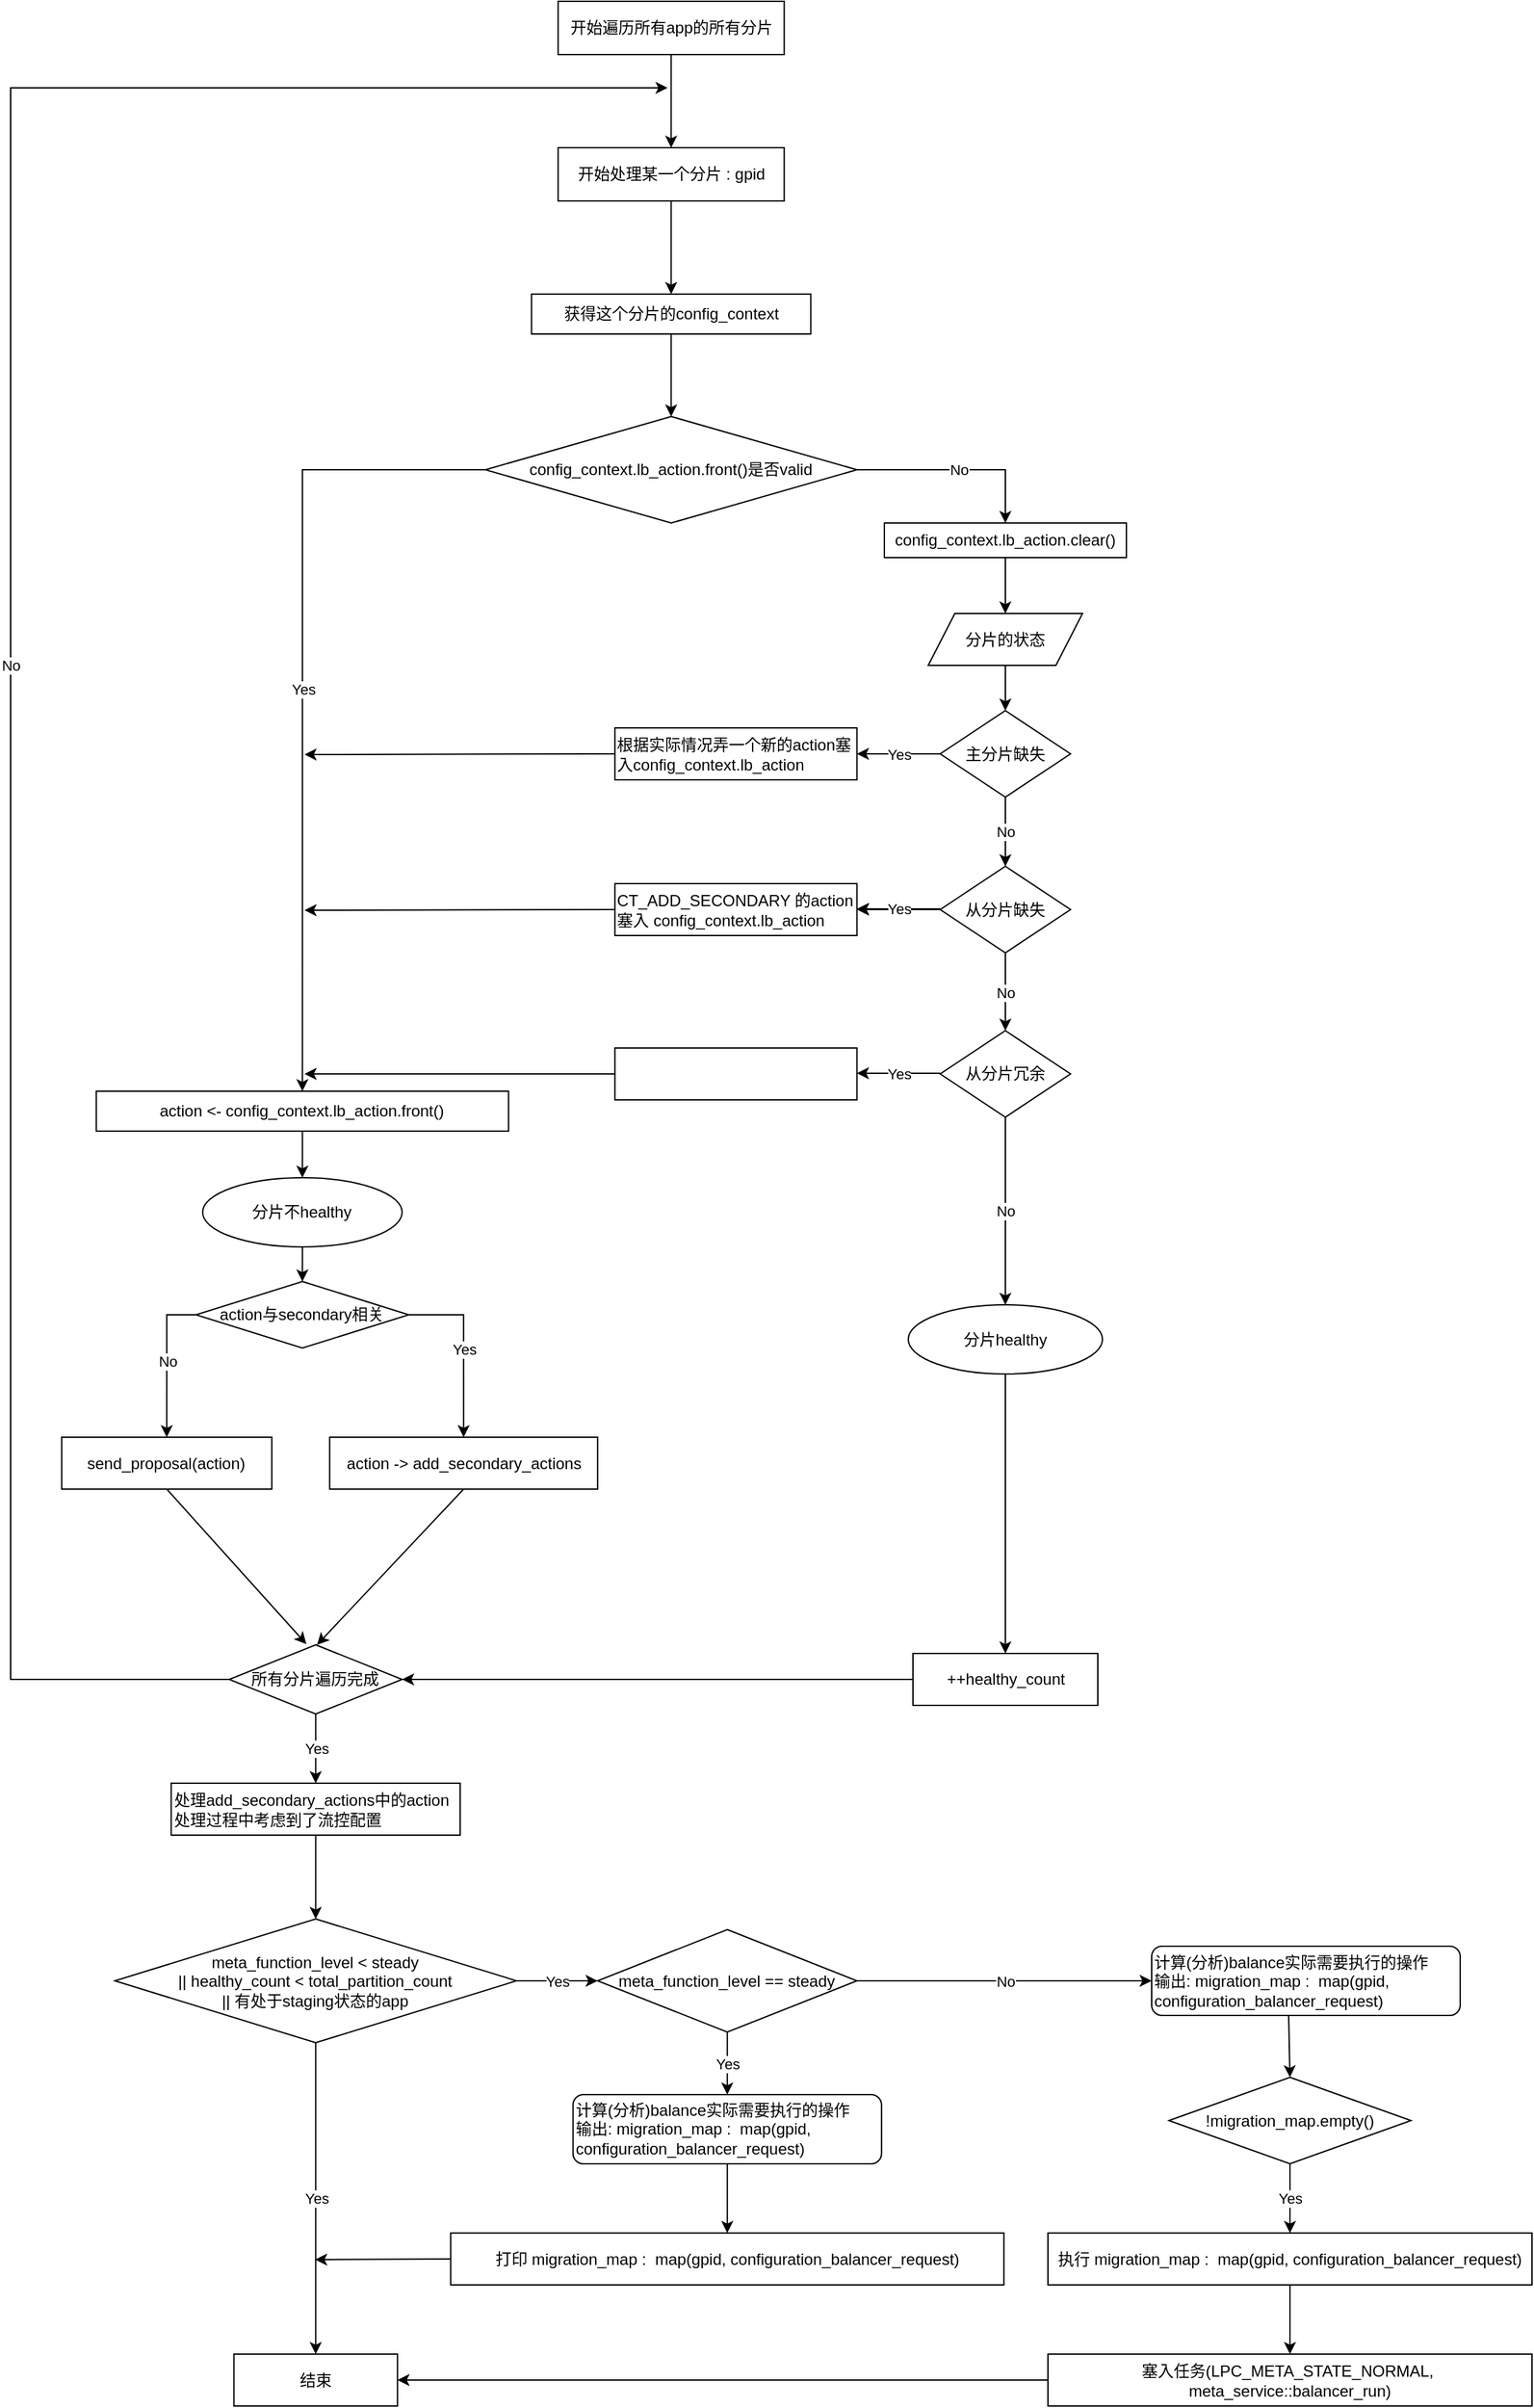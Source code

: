 <mxfile version="17.1.5" type="github">
  <diagram name="Page-1" id="edf60f1a-56cd-e834-aa8a-f176f3a09ee4">
    <mxGraphModel dx="1186" dy="764" grid="1" gridSize="13" guides="1" tooltips="1" connect="1" arrows="1" fold="1" page="1" pageScale="1" pageWidth="3300" pageHeight="2339" background="none" math="0" shadow="0">
      <root>
        <mxCell id="0" />
        <mxCell id="1" parent="0" />
        <mxCell id="inHCAh-rtTuk2Lil4JLo-1" value="开始遍历所有app的所有分片" style="rounded=0;whiteSpace=wrap;html=1;" vertex="1" parent="1">
          <mxGeometry x="463.69" y="65" width="170" height="40" as="geometry" />
        </mxCell>
        <mxCell id="inHCAh-rtTuk2Lil4JLo-2" value="开始处理某一个分片 : gpid" style="rounded=0;whiteSpace=wrap;html=1;" vertex="1" parent="1">
          <mxGeometry x="463.69" y="175" width="170" height="40" as="geometry" />
        </mxCell>
        <mxCell id="inHCAh-rtTuk2Lil4JLo-3" value="获得这个分片的config_context" style="rounded=0;whiteSpace=wrap;html=1;align=center;" vertex="1" parent="1">
          <mxGeometry x="443.69" y="285" width="210" height="30" as="geometry" />
        </mxCell>
        <mxCell id="inHCAh-rtTuk2Lil4JLo-4" value="config_context.lb_action.front()是否valid" style="rhombus;whiteSpace=wrap;html=1;" vertex="1" parent="1">
          <mxGeometry x="409" y="377" width="279.38" height="80" as="geometry" />
        </mxCell>
        <mxCell id="inHCAh-rtTuk2Lil4JLo-5" value="action &amp;lt;- config_context.lb_action.front()" style="rounded=0;whiteSpace=wrap;html=1;" vertex="1" parent="1">
          <mxGeometry x="116.38" y="884" width="310" height="30" as="geometry" />
        </mxCell>
        <mxCell id="inHCAh-rtTuk2Lil4JLo-13" value="action与secondary相关" style="rhombus;whiteSpace=wrap;html=1;" vertex="1" parent="1">
          <mxGeometry x="191.38" y="1027" width="160" height="50" as="geometry" />
        </mxCell>
        <mxCell id="inHCAh-rtTuk2Lil4JLo-14" value="send_proposal(action)" style="rounded=0;whiteSpace=wrap;html=1;" vertex="1" parent="1">
          <mxGeometry x="90.38" y="1144" width="158" height="39" as="geometry" />
        </mxCell>
        <mxCell id="inHCAh-rtTuk2Lil4JLo-15" value="action -&amp;gt; add_secondary_actions" style="rounded=0;whiteSpace=wrap;html=1;" vertex="1" parent="1">
          <mxGeometry x="291.88" y="1144" width="201.5" height="39" as="geometry" />
        </mxCell>
        <mxCell id="inHCAh-rtTuk2Lil4JLo-18" value="meta_function_level &amp;lt; steady&lt;br&gt;|| healthy_count &amp;lt; total_partition_count&lt;br&gt;|| 有处于staging状态的app" style="rhombus;whiteSpace=wrap;html=1;align=center;" vertex="1" parent="1">
          <mxGeometry x="130.38" y="1506" width="302" height="93" as="geometry" />
        </mxCell>
        <mxCell id="inHCAh-rtTuk2Lil4JLo-19" value="结束" style="rounded=0;whiteSpace=wrap;html=1;" vertex="1" parent="1">
          <mxGeometry x="219.88" y="1833" width="123" height="39" as="geometry" />
        </mxCell>
        <mxCell id="inHCAh-rtTuk2Lil4JLo-20" value="meta_function_level == steady" style="rhombus;whiteSpace=wrap;html=1;" vertex="1" parent="1">
          <mxGeometry x="493.38" y="1514" width="195" height="77" as="geometry" />
        </mxCell>
        <mxCell id="inHCAh-rtTuk2Lil4JLo-22" value="&lt;span&gt;计算(分析)balance实际需要执行的操作&lt;/span&gt;&lt;br&gt;&lt;span&gt;输出: migration_map :&amp;nbsp;&amp;nbsp;&lt;/span&gt;&lt;span&gt;map(gpid, configuration_balancer_request)&lt;/span&gt;" style="rounded=1;whiteSpace=wrap;html=1;align=left;" vertex="1" parent="1">
          <mxGeometry x="474.88" y="1638" width="232" height="52" as="geometry" />
        </mxCell>
        <mxCell id="inHCAh-rtTuk2Lil4JLo-24" value="!migration_map.empty()" style="rhombus;whiteSpace=wrap;html=1;" vertex="1" parent="1">
          <mxGeometry x="923" y="1625" width="182" height="65" as="geometry" />
        </mxCell>
        <mxCell id="inHCAh-rtTuk2Lil4JLo-25" value="&lt;span style=&quot;text-align: left&quot;&gt;执行 migration_map :&amp;nbsp;&amp;nbsp;&lt;/span&gt;&lt;span style=&quot;text-align: left&quot;&gt;map(gpid, configuration_balancer_request)&lt;/span&gt;" style="rounded=0;whiteSpace=wrap;html=1;" vertex="1" parent="1">
          <mxGeometry x="832" y="1742" width="364" height="39" as="geometry" />
        </mxCell>
        <mxCell id="inHCAh-rtTuk2Lil4JLo-26" value="&lt;span style=&quot;text-align: left&quot;&gt;打印 migration_map :&amp;nbsp;&amp;nbsp;&lt;/span&gt;&lt;span style=&quot;text-align: left&quot;&gt;map(gpid, configuration_balancer_request)&lt;/span&gt;" style="rounded=0;whiteSpace=wrap;html=1;" vertex="1" parent="1">
          <mxGeometry x="382.88" y="1742" width="416" height="39" as="geometry" />
        </mxCell>
        <mxCell id="inHCAh-rtTuk2Lil4JLo-27" value="塞入任务(LPC_META_STATE_NORMAL,&amp;nbsp; meta_service::balancer_run)" style="rounded=0;whiteSpace=wrap;html=1;" vertex="1" parent="1">
          <mxGeometry x="832" y="1833" width="364" height="39" as="geometry" />
        </mxCell>
        <mxCell id="inHCAh-rtTuk2Lil4JLo-28" value="" style="endArrow=classic;html=1;rounded=0;exitX=0.5;exitY=1;exitDx=0;exitDy=0;entryX=0.5;entryY=0;entryDx=0;entryDy=0;" edge="1" parent="1" source="inHCAh-rtTuk2Lil4JLo-1" target="inHCAh-rtTuk2Lil4JLo-2">
          <mxGeometry width="50" height="50" relative="1" as="geometry">
            <mxPoint x="672" y="310" as="sourcePoint" />
            <mxPoint x="722" y="260" as="targetPoint" />
          </mxGeometry>
        </mxCell>
        <mxCell id="inHCAh-rtTuk2Lil4JLo-29" value="" style="endArrow=classic;html=1;rounded=0;exitX=0.5;exitY=1;exitDx=0;exitDy=0;entryX=0.5;entryY=0;entryDx=0;entryDy=0;" edge="1" parent="1" source="inHCAh-rtTuk2Lil4JLo-2" target="inHCAh-rtTuk2Lil4JLo-3">
          <mxGeometry width="50" height="50" relative="1" as="geometry">
            <mxPoint x="672" y="440" as="sourcePoint" />
            <mxPoint x="722" y="390" as="targetPoint" />
          </mxGeometry>
        </mxCell>
        <mxCell id="inHCAh-rtTuk2Lil4JLo-30" value="" style="endArrow=classic;html=1;rounded=0;exitX=0.5;exitY=1;exitDx=0;exitDy=0;entryX=0.5;entryY=0;entryDx=0;entryDy=0;" edge="1" parent="1" source="inHCAh-rtTuk2Lil4JLo-3" target="inHCAh-rtTuk2Lil4JLo-4">
          <mxGeometry width="50" height="50" relative="1" as="geometry">
            <mxPoint x="672" y="544" as="sourcePoint" />
            <mxPoint x="722" y="494" as="targetPoint" />
          </mxGeometry>
        </mxCell>
        <mxCell id="inHCAh-rtTuk2Lil4JLo-33" value="分片不healthy" style="ellipse;whiteSpace=wrap;html=1;" vertex="1" parent="1">
          <mxGeometry x="196.38" y="949" width="150" height="52" as="geometry" />
        </mxCell>
        <mxCell id="inHCAh-rtTuk2Lil4JLo-34" value="分片的状态" style="shape=parallelogram;perimeter=parallelogramPerimeter;whiteSpace=wrap;html=1;fixedSize=1;" vertex="1" parent="1">
          <mxGeometry x="742" y="525" width="116" height="39" as="geometry" />
        </mxCell>
        <mxCell id="inHCAh-rtTuk2Lil4JLo-35" value="主分片缺失" style="rhombus;whiteSpace=wrap;html=1;" vertex="1" parent="1">
          <mxGeometry x="751" y="598" width="98" height="65" as="geometry" />
        </mxCell>
        <mxCell id="inHCAh-rtTuk2Lil4JLo-113" value="" style="edgeStyle=orthogonalEdgeStyle;rounded=0;orthogonalLoop=1;jettySize=auto;html=1;" edge="1" parent="1" source="inHCAh-rtTuk2Lil4JLo-36" target="inHCAh-rtTuk2Lil4JLo-84">
          <mxGeometry relative="1" as="geometry" />
        </mxCell>
        <mxCell id="inHCAh-rtTuk2Lil4JLo-36" value="从分片缺失" style="rhombus;whiteSpace=wrap;html=1;" vertex="1" parent="1">
          <mxGeometry x="751" y="715" width="98" height="65" as="geometry" />
        </mxCell>
        <mxCell id="inHCAh-rtTuk2Lil4JLo-37" value="从分片冗余" style="rhombus;whiteSpace=wrap;html=1;" vertex="1" parent="1">
          <mxGeometry x="751" y="838.5" width="98" height="65" as="geometry" />
        </mxCell>
        <mxCell id="inHCAh-rtTuk2Lil4JLo-38" value="" style="endArrow=classic;html=1;rounded=0;exitX=0.5;exitY=1;exitDx=0;exitDy=0;entryX=0.5;entryY=0;entryDx=0;entryDy=0;" edge="1" parent="1" source="inHCAh-rtTuk2Lil4JLo-34" target="inHCAh-rtTuk2Lil4JLo-35">
          <mxGeometry width="50" height="50" relative="1" as="geometry">
            <mxPoint x="637" y="739" as="sourcePoint" />
            <mxPoint x="687" y="689" as="targetPoint" />
          </mxGeometry>
        </mxCell>
        <mxCell id="inHCAh-rtTuk2Lil4JLo-44" value="" style="endArrow=classic;html=1;rounded=0;exitX=0.5;exitY=1;exitDx=0;exitDy=0;entryX=0.5;entryY=0;entryDx=0;entryDy=0;" edge="1" parent="1" source="inHCAh-rtTuk2Lil4JLo-35" target="inHCAh-rtTuk2Lil4JLo-36">
          <mxGeometry relative="1" as="geometry">
            <mxPoint x="546" y="741" as="sourcePoint" />
            <mxPoint x="706" y="741" as="targetPoint" />
          </mxGeometry>
        </mxCell>
        <mxCell id="inHCAh-rtTuk2Lil4JLo-45" value="No" style="edgeLabel;resizable=0;html=1;align=center;verticalAlign=middle;" connectable="0" vertex="1" parent="inHCAh-rtTuk2Lil4JLo-44">
          <mxGeometry relative="1" as="geometry" />
        </mxCell>
        <mxCell id="inHCAh-rtTuk2Lil4JLo-47" value="" style="endArrow=classic;html=1;rounded=0;entryX=0.5;entryY=0;entryDx=0;entryDy=0;exitX=0.5;exitY=1;exitDx=0;exitDy=0;" edge="1" parent="1" source="inHCAh-rtTuk2Lil4JLo-36" target="inHCAh-rtTuk2Lil4JLo-37">
          <mxGeometry relative="1" as="geometry">
            <mxPoint x="884" y="780" as="sourcePoint" />
            <mxPoint x="813" y="728" as="targetPoint" />
          </mxGeometry>
        </mxCell>
        <mxCell id="inHCAh-rtTuk2Lil4JLo-48" value="No" style="edgeLabel;resizable=0;html=1;align=center;verticalAlign=middle;" connectable="0" vertex="1" parent="inHCAh-rtTuk2Lil4JLo-47">
          <mxGeometry relative="1" as="geometry" />
        </mxCell>
        <mxCell id="inHCAh-rtTuk2Lil4JLo-49" value="" style="endArrow=classic;html=1;rounded=0;entryX=0.5;entryY=0;entryDx=0;entryDy=0;exitX=0.5;exitY=1;exitDx=0;exitDy=0;" edge="1" parent="1" source="inHCAh-rtTuk2Lil4JLo-37" target="inHCAh-rtTuk2Lil4JLo-63">
          <mxGeometry relative="1" as="geometry">
            <mxPoint x="975" y="832" as="sourcePoint" />
            <mxPoint x="800" y="923" as="targetPoint" />
          </mxGeometry>
        </mxCell>
        <mxCell id="inHCAh-rtTuk2Lil4JLo-50" value="No" style="edgeLabel;resizable=0;html=1;align=center;verticalAlign=middle;" connectable="0" vertex="1" parent="inHCAh-rtTuk2Lil4JLo-49">
          <mxGeometry relative="1" as="geometry" />
        </mxCell>
        <mxCell id="inHCAh-rtTuk2Lil4JLo-51" value="" style="endArrow=classic;html=1;rounded=0;exitX=0.5;exitY=1;exitDx=0;exitDy=0;entryX=0.5;entryY=0;entryDx=0;entryDy=0;" edge="1" parent="1" source="inHCAh-rtTuk2Lil4JLo-5" target="inHCAh-rtTuk2Lil4JLo-33">
          <mxGeometry width="50" height="50" relative="1" as="geometry">
            <mxPoint x="545.38" y="1038" as="sourcePoint" />
            <mxPoint x="595.38" y="988" as="targetPoint" />
          </mxGeometry>
        </mxCell>
        <mxCell id="inHCAh-rtTuk2Lil4JLo-52" value="" style="endArrow=classic;html=1;rounded=0;exitX=0;exitY=0.5;exitDx=0;exitDy=0;entryX=0.5;entryY=0;entryDx=0;entryDy=0;edgeStyle=orthogonalEdgeStyle;" edge="1" parent="1" source="inHCAh-rtTuk2Lil4JLo-4" target="inHCAh-rtTuk2Lil4JLo-5">
          <mxGeometry relative="1" as="geometry">
            <mxPoint x="468" y="481" as="sourcePoint" />
            <mxPoint x="672" y="507" as="targetPoint" />
          </mxGeometry>
        </mxCell>
        <mxCell id="inHCAh-rtTuk2Lil4JLo-53" value="Yes" style="edgeLabel;resizable=0;html=1;align=center;verticalAlign=middle;" connectable="0" vertex="1" parent="inHCAh-rtTuk2Lil4JLo-52">
          <mxGeometry relative="1" as="geometry" />
        </mxCell>
        <mxCell id="inHCAh-rtTuk2Lil4JLo-54" value="" style="endArrow=classic;html=1;rounded=0;exitX=1;exitY=0.5;exitDx=0;exitDy=0;entryX=0.5;entryY=0;entryDx=0;entryDy=0;edgeStyle=orthogonalEdgeStyle;" edge="1" parent="1" source="inHCAh-rtTuk2Lil4JLo-4" target="inHCAh-rtTuk2Lil4JLo-81">
          <mxGeometry relative="1" as="geometry">
            <mxPoint x="1021" y="377" as="sourcePoint" />
            <mxPoint x="936" y="485" as="targetPoint" />
          </mxGeometry>
        </mxCell>
        <mxCell id="inHCAh-rtTuk2Lil4JLo-55" value="No" style="edgeLabel;resizable=0;html=1;align=center;verticalAlign=middle;" connectable="0" vertex="1" parent="inHCAh-rtTuk2Lil4JLo-54">
          <mxGeometry relative="1" as="geometry" />
        </mxCell>
        <mxCell id="inHCAh-rtTuk2Lil4JLo-56" value="" style="endArrow=classic;html=1;rounded=0;exitX=0.5;exitY=1;exitDx=0;exitDy=0;entryX=0.5;entryY=0;entryDx=0;entryDy=0;" edge="1" parent="1" source="inHCAh-rtTuk2Lil4JLo-33" target="inHCAh-rtTuk2Lil4JLo-13">
          <mxGeometry width="50" height="50" relative="1" as="geometry">
            <mxPoint x="77.38" y="947" as="sourcePoint" />
            <mxPoint x="127.38" y="897" as="targetPoint" />
          </mxGeometry>
        </mxCell>
        <mxCell id="inHCAh-rtTuk2Lil4JLo-58" value="" style="endArrow=classic;html=1;rounded=0;exitX=0;exitY=0.5;exitDx=0;exitDy=0;edgeStyle=orthogonalEdgeStyle;entryX=0.5;entryY=0;entryDx=0;entryDy=0;" edge="1" parent="1" source="inHCAh-rtTuk2Lil4JLo-13" target="inHCAh-rtTuk2Lil4JLo-14">
          <mxGeometry relative="1" as="geometry">
            <mxPoint x="64.38" y="1079" as="sourcePoint" />
            <mxPoint x="169" y="1137.5" as="targetPoint" />
          </mxGeometry>
        </mxCell>
        <mxCell id="inHCAh-rtTuk2Lil4JLo-59" value="No" style="edgeLabel;resizable=0;html=1;align=center;verticalAlign=middle;" connectable="0" vertex="1" parent="inHCAh-rtTuk2Lil4JLo-58">
          <mxGeometry relative="1" as="geometry" />
        </mxCell>
        <mxCell id="inHCAh-rtTuk2Lil4JLo-60" value="" style="endArrow=classic;html=1;rounded=0;entryX=0.5;entryY=0;entryDx=0;entryDy=0;exitX=1;exitY=0.5;exitDx=0;exitDy=0;edgeStyle=orthogonalEdgeStyle;" edge="1" parent="1" source="inHCAh-rtTuk2Lil4JLo-13" target="inHCAh-rtTuk2Lil4JLo-15">
          <mxGeometry relative="1" as="geometry">
            <mxPoint x="204.38" y="1065" as="sourcePoint" />
            <mxPoint x="182.38" y="1157" as="targetPoint" />
          </mxGeometry>
        </mxCell>
        <mxCell id="inHCAh-rtTuk2Lil4JLo-61" value="Yes" style="edgeLabel;resizable=0;html=1;align=center;verticalAlign=middle;" connectable="0" vertex="1" parent="inHCAh-rtTuk2Lil4JLo-60">
          <mxGeometry relative="1" as="geometry" />
        </mxCell>
        <mxCell id="inHCAh-rtTuk2Lil4JLo-62" value="++healthy_count" style="rounded=0;whiteSpace=wrap;html=1;" vertex="1" parent="1">
          <mxGeometry x="730.5" y="1306.5" width="139" height="39" as="geometry" />
        </mxCell>
        <mxCell id="inHCAh-rtTuk2Lil4JLo-63" value="分片healthy" style="ellipse;whiteSpace=wrap;html=1;" vertex="1" parent="1">
          <mxGeometry x="727" y="1044.5" width="146" height="52" as="geometry" />
        </mxCell>
        <mxCell id="inHCAh-rtTuk2Lil4JLo-64" value="" style="endArrow=classic;html=1;rounded=0;exitX=0.5;exitY=1;exitDx=0;exitDy=0;entryX=0.5;entryY=0;entryDx=0;entryDy=0;" edge="1" parent="1" source="inHCAh-rtTuk2Lil4JLo-63" target="inHCAh-rtTuk2Lil4JLo-62">
          <mxGeometry width="50" height="50" relative="1" as="geometry">
            <mxPoint x="546" y="1038" as="sourcePoint" />
            <mxPoint x="596" y="988" as="targetPoint" />
          </mxGeometry>
        </mxCell>
        <mxCell id="inHCAh-rtTuk2Lil4JLo-65" value="" style="endArrow=classic;html=1;rounded=0;exitX=0.5;exitY=1;exitDx=0;exitDy=0;entryX=0.463;entryY=-0.013;entryDx=0;entryDy=0;entryPerimeter=0;" edge="1" parent="1">
          <mxGeometry width="50" height="50" relative="1" as="geometry">
            <mxPoint x="169.38" y="1183" as="sourcePoint" />
            <mxPoint x="274.375" y="1299.493" as="targetPoint" />
          </mxGeometry>
        </mxCell>
        <mxCell id="inHCAh-rtTuk2Lil4JLo-66" value="" style="endArrow=classic;html=1;rounded=0;exitX=0.5;exitY=1;exitDx=0;exitDy=0;entryX=0.5;entryY=0;entryDx=0;entryDy=0;" edge="1" parent="1" source="inHCAh-rtTuk2Lil4JLo-15">
          <mxGeometry width="50" height="50" relative="1" as="geometry">
            <mxPoint x="467.38" y="1285" as="sourcePoint" />
            <mxPoint x="282.415" y="1300" as="targetPoint" />
          </mxGeometry>
        </mxCell>
        <mxCell id="inHCAh-rtTuk2Lil4JLo-68" value="处理add_secondary_actions中的action&lt;br&gt;处理过程中考虑到了流控配置" style="rounded=0;whiteSpace=wrap;html=1;align=left;" vertex="1" parent="1">
          <mxGeometry x="172.73" y="1404" width="217.31" height="39" as="geometry" />
        </mxCell>
        <mxCell id="inHCAh-rtTuk2Lil4JLo-69" value="所有分片遍历完成" style="rhombus;whiteSpace=wrap;html=1;" vertex="1" parent="1">
          <mxGeometry x="216.38" y="1300" width="130" height="52" as="geometry" />
        </mxCell>
        <mxCell id="inHCAh-rtTuk2Lil4JLo-71" value="" style="endArrow=classic;html=1;rounded=0;exitX=0;exitY=0.5;exitDx=0;exitDy=0;edgeStyle=orthogonalEdgeStyle;" edge="1" parent="1" source="inHCAh-rtTuk2Lil4JLo-69">
          <mxGeometry relative="1" as="geometry">
            <mxPoint x="91" y="1079" as="sourcePoint" />
            <mxPoint x="546" y="130" as="targetPoint" />
            <Array as="points">
              <mxPoint x="52" y="1326" />
              <mxPoint x="52" y="130" />
            </Array>
          </mxGeometry>
        </mxCell>
        <mxCell id="inHCAh-rtTuk2Lil4JLo-72" value="No" style="edgeLabel;resizable=0;html=1;align=center;verticalAlign=middle;" connectable="0" vertex="1" parent="inHCAh-rtTuk2Lil4JLo-71">
          <mxGeometry relative="1" as="geometry" />
        </mxCell>
        <mxCell id="inHCAh-rtTuk2Lil4JLo-74" value="" style="endArrow=classic;html=1;rounded=0;exitX=0.5;exitY=1;exitDx=0;exitDy=0;entryX=0.5;entryY=0;entryDx=0;entryDy=0;" edge="1" parent="1" source="inHCAh-rtTuk2Lil4JLo-69" target="inHCAh-rtTuk2Lil4JLo-68">
          <mxGeometry relative="1" as="geometry">
            <mxPoint x="143" y="1150.5" as="sourcePoint" />
            <mxPoint x="243" y="1150.5" as="targetPoint" />
          </mxGeometry>
        </mxCell>
        <mxCell id="inHCAh-rtTuk2Lil4JLo-75" value="Yes" style="edgeLabel;resizable=0;html=1;align=center;verticalAlign=middle;" connectable="0" vertex="1" parent="inHCAh-rtTuk2Lil4JLo-74">
          <mxGeometry relative="1" as="geometry" />
        </mxCell>
        <mxCell id="inHCAh-rtTuk2Lil4JLo-77" value="" style="endArrow=classic;html=1;rounded=0;exitX=0;exitY=0.5;exitDx=0;exitDy=0;entryX=1;entryY=0.5;entryDx=0;entryDy=0;" edge="1" parent="1" source="inHCAh-rtTuk2Lil4JLo-62" target="inHCAh-rtTuk2Lil4JLo-69">
          <mxGeometry relative="1" as="geometry">
            <mxPoint x="559" y="1105" as="sourcePoint" />
            <mxPoint x="659" y="1105" as="targetPoint" />
          </mxGeometry>
        </mxCell>
        <mxCell id="inHCAh-rtTuk2Lil4JLo-79" value="" style="endArrow=classic;html=1;rounded=0;exitX=0.5;exitY=1;exitDx=0;exitDy=0;entryX=0.5;entryY=0;entryDx=0;entryDy=0;" edge="1" parent="1" source="inHCAh-rtTuk2Lil4JLo-68" target="inHCAh-rtTuk2Lil4JLo-18">
          <mxGeometry width="50" height="50" relative="1" as="geometry">
            <mxPoint x="507" y="1434" as="sourcePoint" />
            <mxPoint x="557" y="1384" as="targetPoint" />
          </mxGeometry>
        </mxCell>
        <mxCell id="inHCAh-rtTuk2Lil4JLo-81" value="&lt;span&gt;config_context.lb_action.clear()&lt;/span&gt;" style="rounded=0;whiteSpace=wrap;html=1;" vertex="1" parent="1">
          <mxGeometry x="709" y="457" width="182" height="26" as="geometry" />
        </mxCell>
        <mxCell id="inHCAh-rtTuk2Lil4JLo-82" value="" style="endArrow=classic;html=1;rounded=0;exitX=0.5;exitY=1;exitDx=0;exitDy=0;" edge="1" parent="1" source="inHCAh-rtTuk2Lil4JLo-81" target="inHCAh-rtTuk2Lil4JLo-34">
          <mxGeometry width="50" height="50" relative="1" as="geometry">
            <mxPoint x="507" y="635" as="sourcePoint" />
            <mxPoint x="557" y="585" as="targetPoint" />
          </mxGeometry>
        </mxCell>
        <mxCell id="inHCAh-rtTuk2Lil4JLo-83" value="根据实际情况弄一个新的action塞入config_context.lb_action" style="rounded=0;whiteSpace=wrap;html=1;align=left;" vertex="1" parent="1">
          <mxGeometry x="506.38" y="611" width="182" height="39" as="geometry" />
        </mxCell>
        <mxCell id="inHCAh-rtTuk2Lil4JLo-84" value="CT_ADD_SECONDARY 的action塞入 config_context.lb_action" style="rounded=0;whiteSpace=wrap;html=1;align=left;" vertex="1" parent="1">
          <mxGeometry x="506.38" y="728" width="182" height="39" as="geometry" />
        </mxCell>
        <mxCell id="inHCAh-rtTuk2Lil4JLo-85" value="" style="rounded=0;whiteSpace=wrap;html=1;" vertex="1" parent="1">
          <mxGeometry x="506.38" y="851.5" width="182" height="39" as="geometry" />
        </mxCell>
        <mxCell id="inHCAh-rtTuk2Lil4JLo-87" value="" style="endArrow=classic;html=1;rounded=0;exitX=0.5;exitY=1;exitDx=0;exitDy=0;entryX=0.5;entryY=0;entryDx=0;entryDy=0;" edge="1" parent="1" source="inHCAh-rtTuk2Lil4JLo-20" target="inHCAh-rtTuk2Lil4JLo-22">
          <mxGeometry relative="1" as="geometry">
            <mxPoint x="611" y="1625" as="sourcePoint" />
            <mxPoint x="711" y="1625" as="targetPoint" />
          </mxGeometry>
        </mxCell>
        <mxCell id="inHCAh-rtTuk2Lil4JLo-88" value="Yes" style="edgeLabel;resizable=0;html=1;align=center;verticalAlign=middle;" connectable="0" vertex="1" parent="inHCAh-rtTuk2Lil4JLo-87">
          <mxGeometry relative="1" as="geometry" />
        </mxCell>
        <mxCell id="inHCAh-rtTuk2Lil4JLo-89" value="" style="endArrow=classic;html=1;rounded=0;exitX=0;exitY=0.5;exitDx=0;exitDy=0;" edge="1" parent="1" source="inHCAh-rtTuk2Lil4JLo-26">
          <mxGeometry width="50" height="50" relative="1" as="geometry">
            <mxPoint x="143" y="1714" as="sourcePoint" />
            <mxPoint x="281" y="1762" as="targetPoint" />
          </mxGeometry>
        </mxCell>
        <mxCell id="inHCAh-rtTuk2Lil4JLo-90" value="" style="endArrow=classic;html=1;rounded=0;exitX=0.5;exitY=1;exitDx=0;exitDy=0;entryX=0.5;entryY=0;entryDx=0;entryDy=0;" edge="1" parent="1" source="inHCAh-rtTuk2Lil4JLo-22" target="inHCAh-rtTuk2Lil4JLo-26">
          <mxGeometry width="50" height="50" relative="1" as="geometry">
            <mxPoint x="182" y="1701" as="sourcePoint" />
            <mxPoint x="232" y="1651" as="targetPoint" />
          </mxGeometry>
        </mxCell>
        <mxCell id="inHCAh-rtTuk2Lil4JLo-92" value="&lt;span&gt;计算(分析)balance实际需要执行的操作&lt;/span&gt;&lt;br&gt;&lt;span&gt;输出: migration_map :&amp;nbsp;&amp;nbsp;&lt;/span&gt;&lt;span&gt;map(gpid, configuration_balancer_request)&lt;/span&gt;" style="rounded=1;whiteSpace=wrap;html=1;align=left;" vertex="1" parent="1">
          <mxGeometry x="910" y="1526.5" width="232" height="52" as="geometry" />
        </mxCell>
        <mxCell id="inHCAh-rtTuk2Lil4JLo-93" value="" style="endArrow=classic;html=1;rounded=0;exitX=0.5;exitY=1;exitDx=0;exitDy=0;entryX=0.5;entryY=0;entryDx=0;entryDy=0;" edge="1" parent="1" source="inHCAh-rtTuk2Lil4JLo-18" target="inHCAh-rtTuk2Lil4JLo-19">
          <mxGeometry relative="1" as="geometry">
            <mxPoint x="286" y="1664" as="sourcePoint" />
            <mxPoint x="386" y="1664" as="targetPoint" />
          </mxGeometry>
        </mxCell>
        <mxCell id="inHCAh-rtTuk2Lil4JLo-94" value="Yes" style="edgeLabel;resizable=0;html=1;align=center;verticalAlign=middle;" connectable="0" vertex="1" parent="inHCAh-rtTuk2Lil4JLo-93">
          <mxGeometry relative="1" as="geometry" />
        </mxCell>
        <mxCell id="inHCAh-rtTuk2Lil4JLo-95" value="" style="endArrow=classic;html=1;rounded=0;exitX=1;exitY=0.5;exitDx=0;exitDy=0;entryX=0;entryY=0.5;entryDx=0;entryDy=0;" edge="1" parent="1" source="inHCAh-rtTuk2Lil4JLo-18" target="inHCAh-rtTuk2Lil4JLo-20">
          <mxGeometry relative="1" as="geometry">
            <mxPoint x="455" y="1495" as="sourcePoint" />
            <mxPoint x="555" y="1495" as="targetPoint" />
          </mxGeometry>
        </mxCell>
        <mxCell id="inHCAh-rtTuk2Lil4JLo-96" value="Yes" style="edgeLabel;resizable=0;html=1;align=center;verticalAlign=middle;" connectable="0" vertex="1" parent="inHCAh-rtTuk2Lil4JLo-95">
          <mxGeometry relative="1" as="geometry" />
        </mxCell>
        <mxCell id="inHCAh-rtTuk2Lil4JLo-98" value="" style="endArrow=classic;html=1;rounded=0;entryX=0;entryY=0.5;entryDx=0;entryDy=0;exitX=1;exitY=0.5;exitDx=0;exitDy=0;" edge="1" parent="1" source="inHCAh-rtTuk2Lil4JLo-20" target="inHCAh-rtTuk2Lil4JLo-92">
          <mxGeometry relative="1" as="geometry">
            <mxPoint x="689" y="1547" as="sourcePoint" />
            <mxPoint x="789" y="1547" as="targetPoint" />
          </mxGeometry>
        </mxCell>
        <mxCell id="inHCAh-rtTuk2Lil4JLo-99" value="No" style="edgeLabel;resizable=0;html=1;align=center;verticalAlign=middle;" connectable="0" vertex="1" parent="inHCAh-rtTuk2Lil4JLo-98">
          <mxGeometry relative="1" as="geometry" />
        </mxCell>
        <mxCell id="inHCAh-rtTuk2Lil4JLo-100" value="" style="endArrow=classic;html=1;rounded=0;exitX=0.444;exitY=0.99;exitDx=0;exitDy=0;exitPerimeter=0;entryX=0.5;entryY=0;entryDx=0;entryDy=0;" edge="1" parent="1" source="inHCAh-rtTuk2Lil4JLo-92" target="inHCAh-rtTuk2Lil4JLo-24">
          <mxGeometry width="50" height="50" relative="1" as="geometry">
            <mxPoint x="1053" y="1649" as="sourcePoint" />
            <mxPoint x="1103" y="1599" as="targetPoint" />
          </mxGeometry>
        </mxCell>
        <mxCell id="inHCAh-rtTuk2Lil4JLo-102" value="" style="endArrow=classic;html=1;rounded=0;exitX=0.5;exitY=1;exitDx=0;exitDy=0;" edge="1" parent="1" source="inHCAh-rtTuk2Lil4JLo-25" target="inHCAh-rtTuk2Lil4JLo-27">
          <mxGeometry width="50" height="50" relative="1" as="geometry">
            <mxPoint x="1196" y="1753" as="sourcePoint" />
            <mxPoint x="1246" y="1703" as="targetPoint" />
          </mxGeometry>
        </mxCell>
        <mxCell id="inHCAh-rtTuk2Lil4JLo-103" value="" style="endArrow=classic;html=1;rounded=0;exitX=0.5;exitY=1;exitDx=0;exitDy=0;" edge="1" parent="1" source="inHCAh-rtTuk2Lil4JLo-24" target="inHCAh-rtTuk2Lil4JLo-25">
          <mxGeometry relative="1" as="geometry">
            <mxPoint x="1144" y="1677" as="sourcePoint" />
            <mxPoint x="1244" y="1677" as="targetPoint" />
          </mxGeometry>
        </mxCell>
        <mxCell id="inHCAh-rtTuk2Lil4JLo-104" value="Yes" style="edgeLabel;resizable=0;html=1;align=center;verticalAlign=middle;" connectable="0" vertex="1" parent="inHCAh-rtTuk2Lil4JLo-103">
          <mxGeometry relative="1" as="geometry" />
        </mxCell>
        <mxCell id="inHCAh-rtTuk2Lil4JLo-105" value="" style="endArrow=classic;html=1;rounded=0;exitX=0;exitY=0.5;exitDx=0;exitDy=0;entryX=1;entryY=0.5;entryDx=0;entryDy=0;" edge="1" parent="1" source="inHCAh-rtTuk2Lil4JLo-27" target="inHCAh-rtTuk2Lil4JLo-19">
          <mxGeometry width="50" height="50" relative="1" as="geometry">
            <mxPoint x="611" y="1948" as="sourcePoint" />
            <mxPoint x="661" y="1898" as="targetPoint" />
          </mxGeometry>
        </mxCell>
        <mxCell id="inHCAh-rtTuk2Lil4JLo-106" value="" style="endArrow=classic;html=1;rounded=0;exitX=0;exitY=0.5;exitDx=0;exitDy=0;entryX=1;entryY=0.5;entryDx=0;entryDy=0;" edge="1" parent="1" source="inHCAh-rtTuk2Lil4JLo-35" target="inHCAh-rtTuk2Lil4JLo-83">
          <mxGeometry relative="1" as="geometry">
            <mxPoint x="663" y="689" as="sourcePoint" />
            <mxPoint x="763" y="689" as="targetPoint" />
          </mxGeometry>
        </mxCell>
        <mxCell id="inHCAh-rtTuk2Lil4JLo-107" value="Yes" style="edgeLabel;resizable=0;html=1;align=center;verticalAlign=middle;" connectable="0" vertex="1" parent="inHCAh-rtTuk2Lil4JLo-106">
          <mxGeometry relative="1" as="geometry" />
        </mxCell>
        <mxCell id="inHCAh-rtTuk2Lil4JLo-109" value="" style="endArrow=classic;html=1;rounded=0;entryX=1;entryY=0.5;entryDx=0;entryDy=0;" edge="1" parent="1">
          <mxGeometry relative="1" as="geometry">
            <mxPoint x="751" y="747" as="sourcePoint" />
            <mxPoint x="688.38" y="747" as="targetPoint" />
          </mxGeometry>
        </mxCell>
        <mxCell id="inHCAh-rtTuk2Lil4JLo-110" value="Yes" style="edgeLabel;resizable=0;html=1;align=center;verticalAlign=middle;" connectable="0" vertex="1" parent="inHCAh-rtTuk2Lil4JLo-109">
          <mxGeometry relative="1" as="geometry" />
        </mxCell>
        <mxCell id="inHCAh-rtTuk2Lil4JLo-111" value="" style="endArrow=classic;html=1;rounded=0;exitX=0;exitY=0.5;exitDx=0;exitDy=0;entryX=1;entryY=0.5;entryDx=0;entryDy=0;" edge="1" parent="1">
          <mxGeometry relative="1" as="geometry">
            <mxPoint x="751" y="870.5" as="sourcePoint" />
            <mxPoint x="688.38" y="870.5" as="targetPoint" />
          </mxGeometry>
        </mxCell>
        <mxCell id="inHCAh-rtTuk2Lil4JLo-112" value="Yes" style="edgeLabel;resizable=0;html=1;align=center;verticalAlign=middle;" connectable="0" vertex="1" parent="inHCAh-rtTuk2Lil4JLo-111">
          <mxGeometry relative="1" as="geometry" />
        </mxCell>
        <mxCell id="inHCAh-rtTuk2Lil4JLo-114" value="" style="endArrow=classic;html=1;rounded=0;exitX=0;exitY=0.5;exitDx=0;exitDy=0;" edge="1" parent="1" source="inHCAh-rtTuk2Lil4JLo-83">
          <mxGeometry width="50" height="50" relative="1" as="geometry">
            <mxPoint x="390" y="739" as="sourcePoint" />
            <mxPoint x="273" y="631" as="targetPoint" />
          </mxGeometry>
        </mxCell>
        <mxCell id="inHCAh-rtTuk2Lil4JLo-115" value="" style="endArrow=classic;html=1;rounded=0;exitX=0;exitY=0.5;exitDx=0;exitDy=0;" edge="1" parent="1" source="inHCAh-rtTuk2Lil4JLo-84">
          <mxGeometry width="50" height="50" relative="1" as="geometry">
            <mxPoint x="364" y="791" as="sourcePoint" />
            <mxPoint x="273" y="748" as="targetPoint" />
          </mxGeometry>
        </mxCell>
        <mxCell id="inHCAh-rtTuk2Lil4JLo-116" value="" style="endArrow=classic;html=1;rounded=0;exitX=0;exitY=0.5;exitDx=0;exitDy=0;" edge="1" parent="1" source="inHCAh-rtTuk2Lil4JLo-85">
          <mxGeometry width="50" height="50" relative="1" as="geometry">
            <mxPoint x="429" y="843" as="sourcePoint" />
            <mxPoint x="273" y="871" as="targetPoint" />
          </mxGeometry>
        </mxCell>
      </root>
    </mxGraphModel>
  </diagram>
</mxfile>
